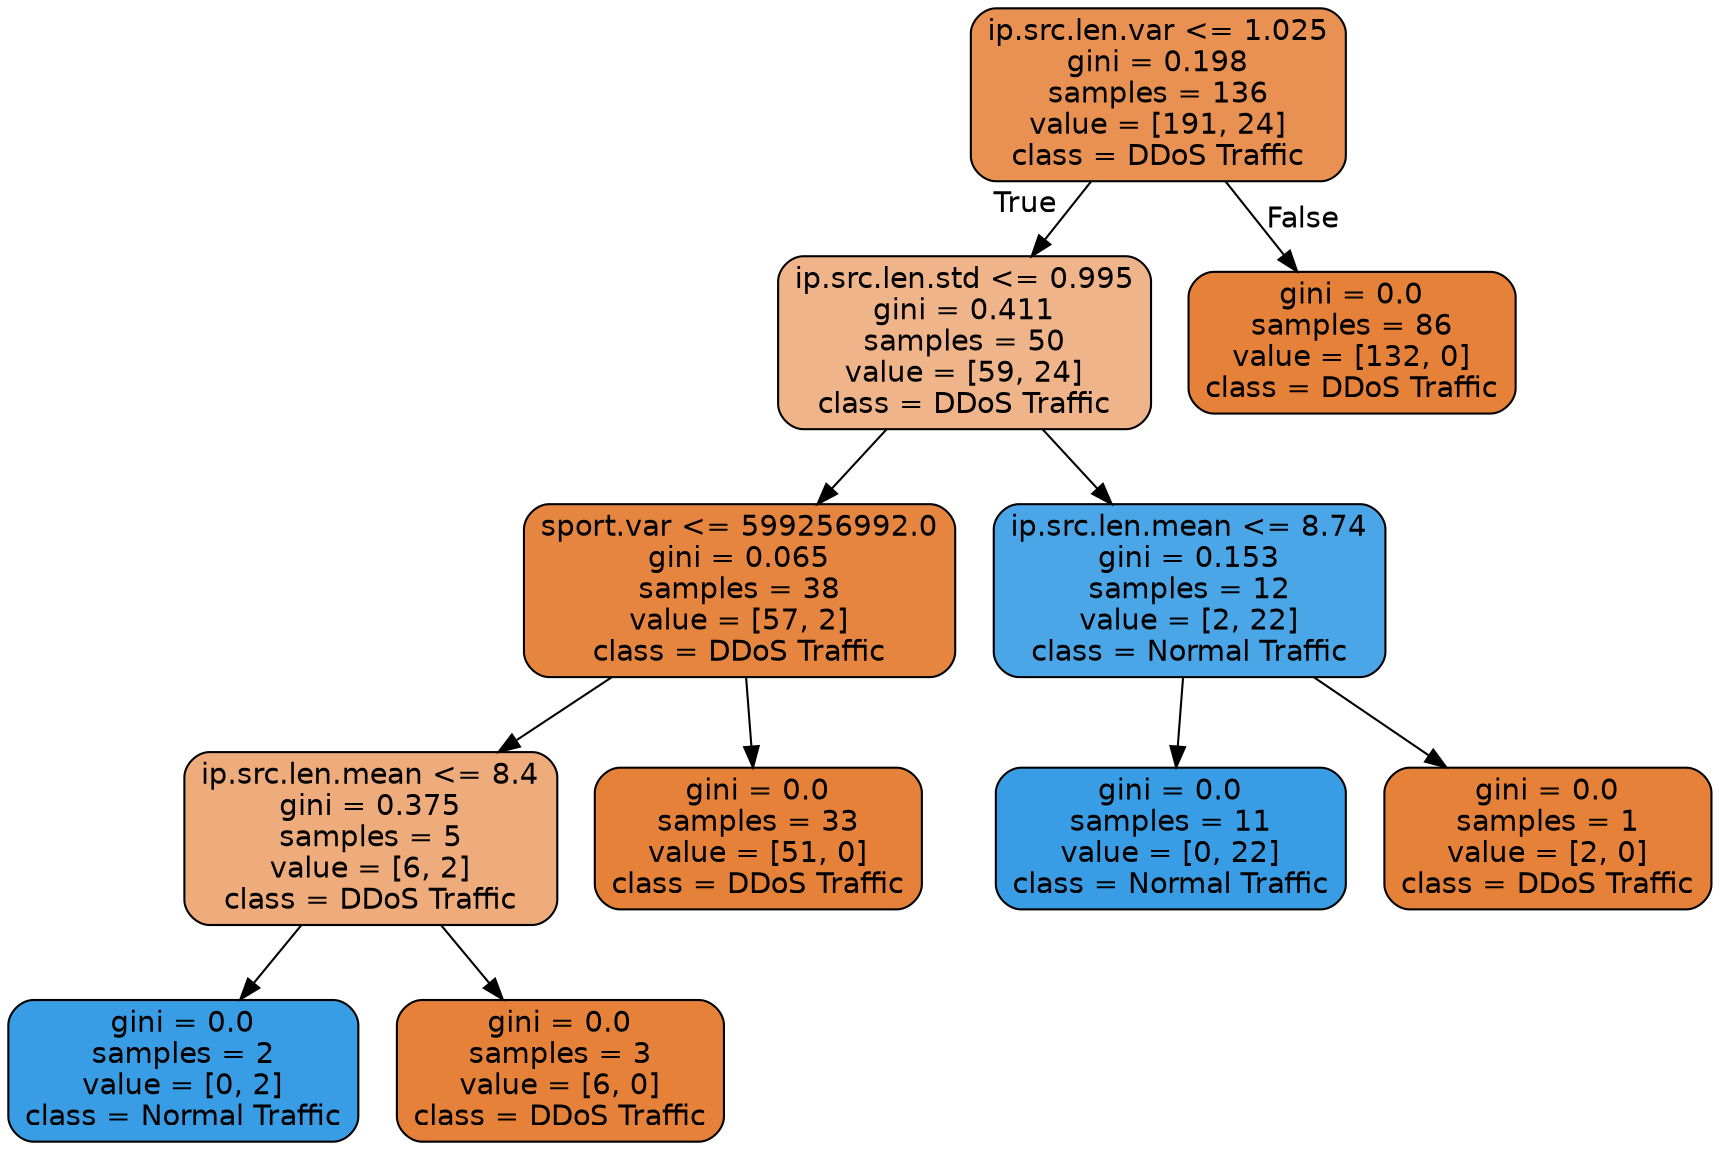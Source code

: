 digraph Tree {
node [shape=box, style="filled, rounded", color="black", fontname="helvetica"] ;
edge [fontname="helvetica"] ;
0 [label="ip.src.len.var <= 1.025\ngini = 0.198\nsamples = 136\nvalue = [191, 24]\nclass = DDoS Traffic", fillcolor="#e89152"] ;
1 [label="ip.src.len.std <= 0.995\ngini = 0.411\nsamples = 50\nvalue = [59, 24]\nclass = DDoS Traffic", fillcolor="#f0b48a"] ;
0 -> 1 [labeldistance=2.5, labelangle=45, headlabel="True"] ;
2 [label="sport.var <= 599256992.0\ngini = 0.065\nsamples = 38\nvalue = [57, 2]\nclass = DDoS Traffic", fillcolor="#e68540"] ;
1 -> 2 ;
3 [label="ip.src.len.mean <= 8.4\ngini = 0.375\nsamples = 5\nvalue = [6, 2]\nclass = DDoS Traffic", fillcolor="#eeab7b"] ;
2 -> 3 ;
4 [label="gini = 0.0\nsamples = 2\nvalue = [0, 2]\nclass = Normal Traffic", fillcolor="#399de5"] ;
3 -> 4 ;
5 [label="gini = 0.0\nsamples = 3\nvalue = [6, 0]\nclass = DDoS Traffic", fillcolor="#e58139"] ;
3 -> 5 ;
6 [label="gini = 0.0\nsamples = 33\nvalue = [51, 0]\nclass = DDoS Traffic", fillcolor="#e58139"] ;
2 -> 6 ;
7 [label="ip.src.len.mean <= 8.74\ngini = 0.153\nsamples = 12\nvalue = [2, 22]\nclass = Normal Traffic", fillcolor="#4ba6e7"] ;
1 -> 7 ;
8 [label="gini = 0.0\nsamples = 11\nvalue = [0, 22]\nclass = Normal Traffic", fillcolor="#399de5"] ;
7 -> 8 ;
9 [label="gini = 0.0\nsamples = 1\nvalue = [2, 0]\nclass = DDoS Traffic", fillcolor="#e58139"] ;
7 -> 9 ;
10 [label="gini = 0.0\nsamples = 86\nvalue = [132, 0]\nclass = DDoS Traffic", fillcolor="#e58139"] ;
0 -> 10 [labeldistance=2.5, labelangle=-45, headlabel="False"] ;
}